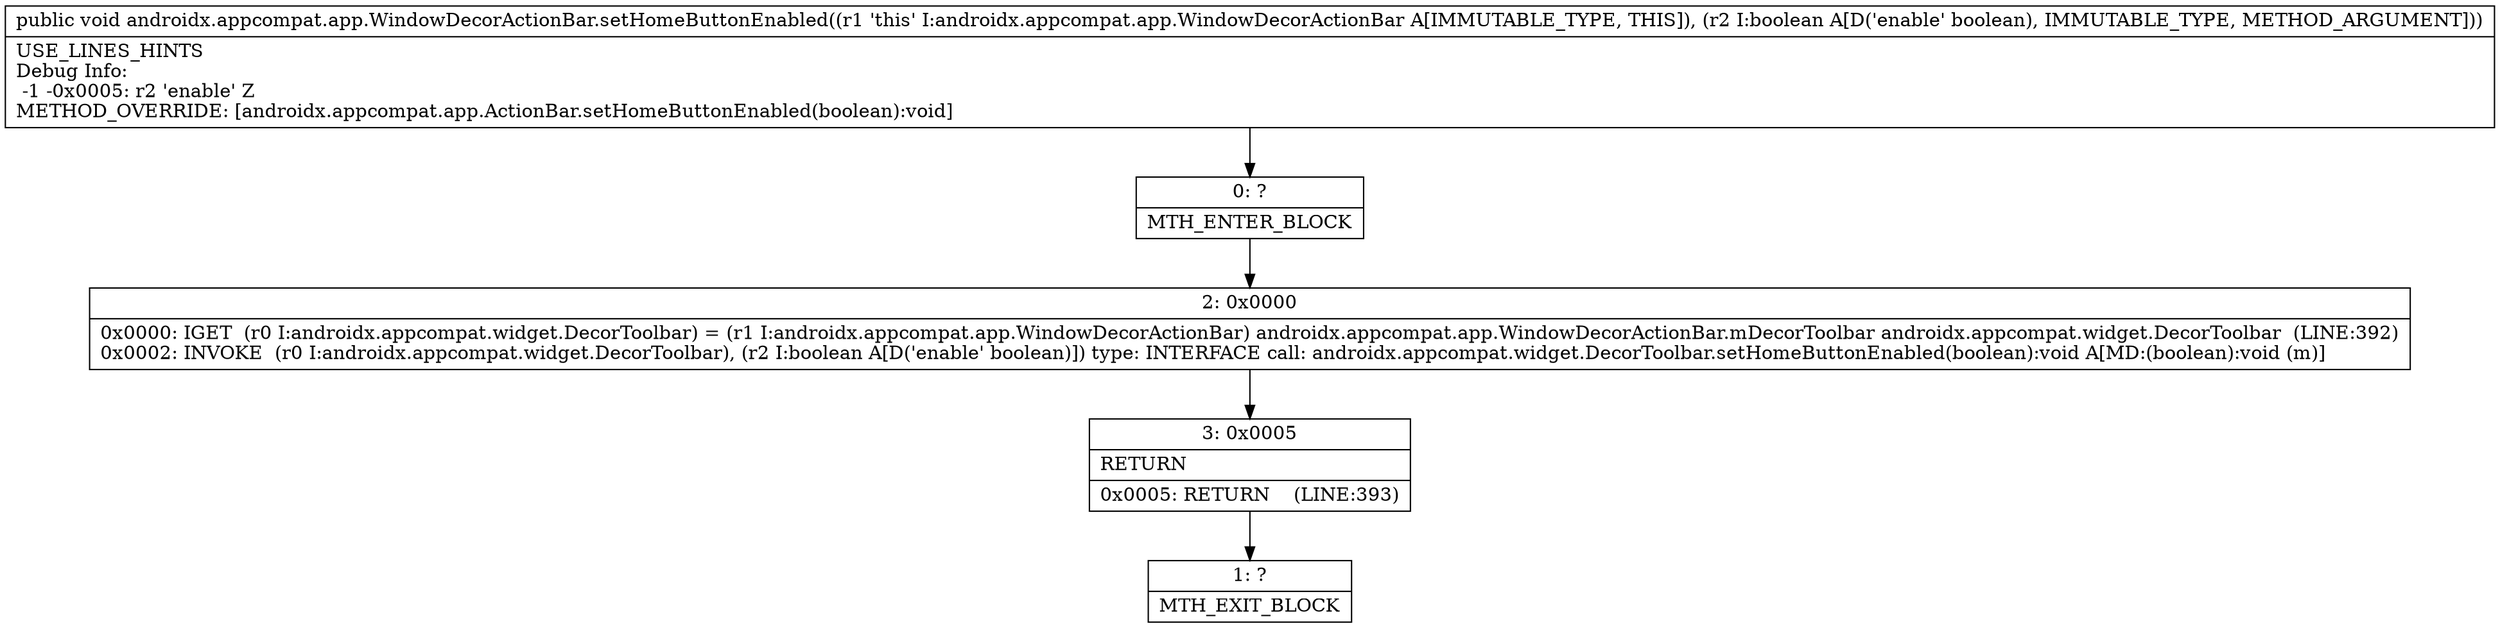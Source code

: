 digraph "CFG forandroidx.appcompat.app.WindowDecorActionBar.setHomeButtonEnabled(Z)V" {
Node_0 [shape=record,label="{0\:\ ?|MTH_ENTER_BLOCK\l}"];
Node_2 [shape=record,label="{2\:\ 0x0000|0x0000: IGET  (r0 I:androidx.appcompat.widget.DecorToolbar) = (r1 I:androidx.appcompat.app.WindowDecorActionBar) androidx.appcompat.app.WindowDecorActionBar.mDecorToolbar androidx.appcompat.widget.DecorToolbar  (LINE:392)\l0x0002: INVOKE  (r0 I:androidx.appcompat.widget.DecorToolbar), (r2 I:boolean A[D('enable' boolean)]) type: INTERFACE call: androidx.appcompat.widget.DecorToolbar.setHomeButtonEnabled(boolean):void A[MD:(boolean):void (m)]\l}"];
Node_3 [shape=record,label="{3\:\ 0x0005|RETURN\l|0x0005: RETURN    (LINE:393)\l}"];
Node_1 [shape=record,label="{1\:\ ?|MTH_EXIT_BLOCK\l}"];
MethodNode[shape=record,label="{public void androidx.appcompat.app.WindowDecorActionBar.setHomeButtonEnabled((r1 'this' I:androidx.appcompat.app.WindowDecorActionBar A[IMMUTABLE_TYPE, THIS]), (r2 I:boolean A[D('enable' boolean), IMMUTABLE_TYPE, METHOD_ARGUMENT]))  | USE_LINES_HINTS\lDebug Info:\l  \-1 \-0x0005: r2 'enable' Z\lMETHOD_OVERRIDE: [androidx.appcompat.app.ActionBar.setHomeButtonEnabled(boolean):void]\l}"];
MethodNode -> Node_0;Node_0 -> Node_2;
Node_2 -> Node_3;
Node_3 -> Node_1;
}

